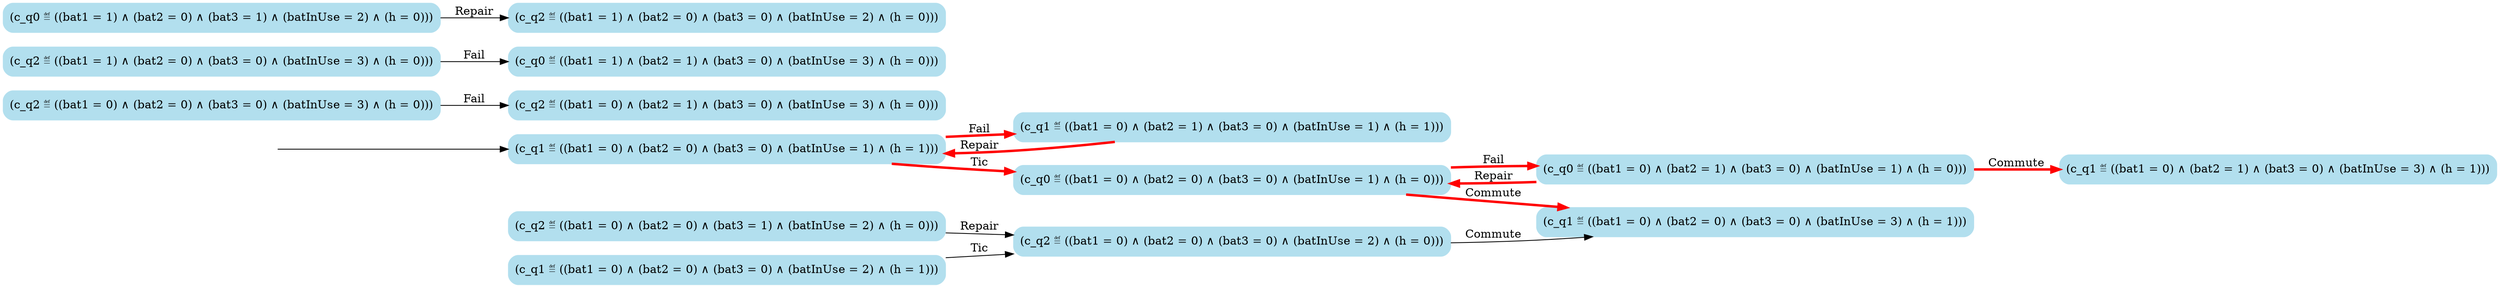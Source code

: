 digraph G {

	rankdir = LR;

	start_c_q1_4[style=invisible];

	node[shape=box, style="rounded, filled", color=lightblue2];

	c_q2_20[label="(c_q2 ≝ ((bat1 = 0) ∧ (bat2 = 0) ∧ (bat3 = 1) ∧ (batInUse = 2) ∧ (h = 0)))"];
	c_q1_25[label="(c_q1 ≝ ((bat1 = 0) ∧ (bat2 = 0) ∧ (bat3 = 0) ∧ (batInUse = 3) ∧ (h = 1)))"];
	c_q1_2[label="(c_q1 ≝ ((bat1 = 0) ∧ (bat2 = 1) ∧ (bat3 = 0) ∧ (batInUse = 1) ∧ (h = 1)))"];
	c_q2_18[label="(c_q2 ≝ ((bat1 = 0) ∧ (bat2 = 0) ∧ (bat3 = 0) ∧ (batInUse = 3) ∧ (h = 0)))"];
	c_q0_14[label="(c_q0 ≝ ((bat1 = 0) ∧ (bat2 = 1) ∧ (bat3 = 0) ∧ (batInUse = 1) ∧ (h = 0)))"];
	c_q2_22[label="(c_q2 ≝ ((bat1 = 1) ∧ (bat2 = 0) ∧ (bat3 = 0) ∧ (batInUse = 3) ∧ (h = 0)))"];
	c_q2_17[label="(c_q2 ≝ ((bat1 = 1) ∧ (bat2 = 0) ∧ (bat3 = 0) ∧ (batInUse = 2) ∧ (h = 0)))"];
	c_q0_16[label="(c_q0 ≝ ((bat1 = 1) ∧ (bat2 = 0) ∧ (bat3 = 1) ∧ (batInUse = 2) ∧ (h = 0)))"];
	c_q0_23[label="(c_q0 ≝ ((bat1 = 1) ∧ (bat2 = 1) ∧ (bat3 = 0) ∧ (batInUse = 3) ∧ (h = 0)))"];
	c_q0_12[label="(c_q0 ≝ ((bat1 = 0) ∧ (bat2 = 0) ∧ (bat3 = 0) ∧ (batInUse = 1) ∧ (h = 0)))"];
	c_q1_6[label="(c_q1 ≝ ((bat1 = 0) ∧ (bat2 = 0) ∧ (bat3 = 0) ∧ (batInUse = 2) ∧ (h = 1)))"];
	c_q2_24[label="(c_q2 ≝ ((bat1 = 0) ∧ (bat2 = 0) ∧ (bat3 = 0) ∧ (batInUse = 2) ∧ (h = 0)))"];
	c_q1_15[label="(c_q1 ≝ ((bat1 = 0) ∧ (bat2 = 1) ∧ (bat3 = 0) ∧ (batInUse = 3) ∧ (h = 1)))"];
	c_q2_19[label="(c_q2 ≝ ((bat1 = 0) ∧ (bat2 = 1) ∧ (bat3 = 0) ∧ (batInUse = 3) ∧ (h = 0)))"];
	c_q1_4[label="(c_q1 ≝ ((bat1 = 0) ∧ (bat2 = 0) ∧ (bat3 = 0) ∧ (batInUse = 1) ∧ (h = 1)))"];

	start_c_q1_4 -> c_q1_4;
	c_q1_4 -> c_q1_2[label="Fail", penwidth=3, color=red];
	c_q1_2 -> c_q1_4[label="Repair", penwidth=3, color=red];
	c_q1_4 -> c_q0_12[label="Tic", penwidth=3, color=red];
	c_q1_6 -> c_q2_24[label="Tic"];
	c_q0_12 -> c_q0_14[label="Fail", penwidth=3, color=red];
	c_q0_14 -> c_q0_12[label="Repair", penwidth=3, color=red];
	c_q0_12 -> c_q1_25[label="Commute", penwidth=3, color=red];
	c_q0_14 -> c_q1_15[label="Commute", penwidth=3, color=red];
	c_q0_16 -> c_q2_17[label="Repair"];
	c_q2_18 -> c_q2_19[label="Fail"];
	c_q2_20 -> c_q2_24[label="Repair"];
	c_q2_22 -> c_q0_23[label="Fail"];
	c_q2_24 -> c_q1_25[label="Commute"];

}